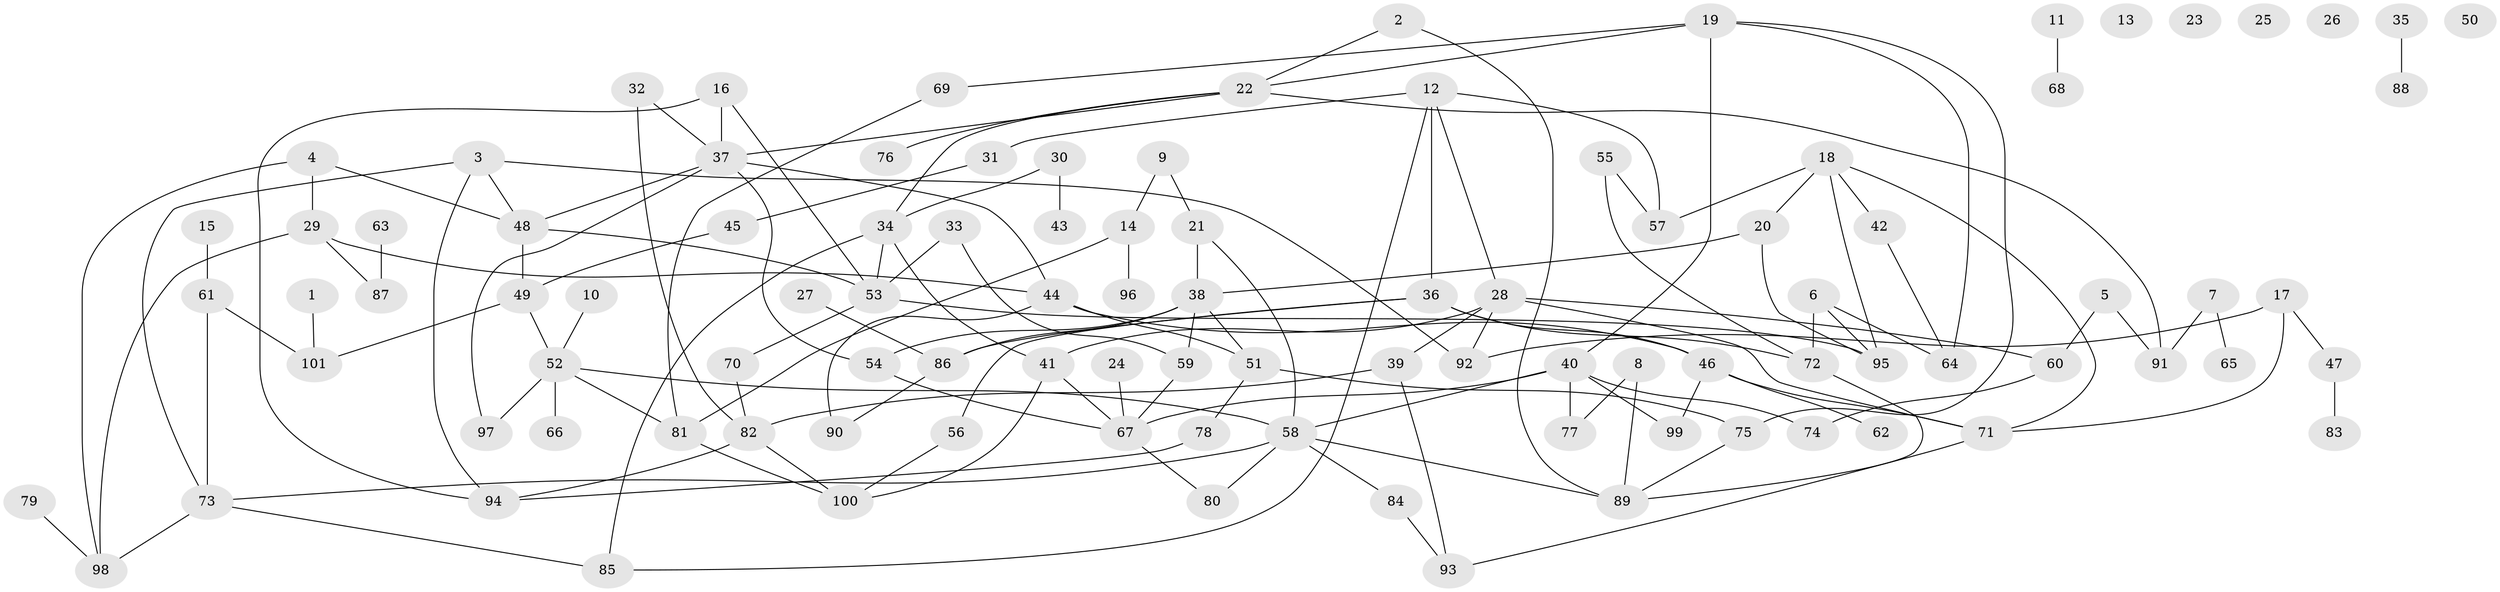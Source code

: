 // Generated by graph-tools (version 1.1) at 2025/25/03/09/25 03:25:21]
// undirected, 101 vertices, 146 edges
graph export_dot {
graph [start="1"]
  node [color=gray90,style=filled];
  1;
  2;
  3;
  4;
  5;
  6;
  7;
  8;
  9;
  10;
  11;
  12;
  13;
  14;
  15;
  16;
  17;
  18;
  19;
  20;
  21;
  22;
  23;
  24;
  25;
  26;
  27;
  28;
  29;
  30;
  31;
  32;
  33;
  34;
  35;
  36;
  37;
  38;
  39;
  40;
  41;
  42;
  43;
  44;
  45;
  46;
  47;
  48;
  49;
  50;
  51;
  52;
  53;
  54;
  55;
  56;
  57;
  58;
  59;
  60;
  61;
  62;
  63;
  64;
  65;
  66;
  67;
  68;
  69;
  70;
  71;
  72;
  73;
  74;
  75;
  76;
  77;
  78;
  79;
  80;
  81;
  82;
  83;
  84;
  85;
  86;
  87;
  88;
  89;
  90;
  91;
  92;
  93;
  94;
  95;
  96;
  97;
  98;
  99;
  100;
  101;
  1 -- 101;
  2 -- 22;
  2 -- 89;
  3 -- 48;
  3 -- 73;
  3 -- 92;
  3 -- 94;
  4 -- 29;
  4 -- 48;
  4 -- 98;
  5 -- 60;
  5 -- 91;
  6 -- 64;
  6 -- 72;
  6 -- 95;
  7 -- 65;
  7 -- 91;
  8 -- 77;
  8 -- 89;
  9 -- 14;
  9 -- 21;
  10 -- 52;
  11 -- 68;
  12 -- 28;
  12 -- 31;
  12 -- 36;
  12 -- 57;
  12 -- 85;
  14 -- 81;
  14 -- 96;
  15 -- 61;
  16 -- 37;
  16 -- 53;
  16 -- 94;
  17 -- 47;
  17 -- 71;
  17 -- 92;
  18 -- 20;
  18 -- 42;
  18 -- 57;
  18 -- 71;
  18 -- 95;
  19 -- 22;
  19 -- 40;
  19 -- 64;
  19 -- 69;
  19 -- 75;
  20 -- 38;
  20 -- 95;
  21 -- 38;
  21 -- 58;
  22 -- 34;
  22 -- 37;
  22 -- 76;
  22 -- 91;
  24 -- 67;
  27 -- 86;
  28 -- 39;
  28 -- 41;
  28 -- 60;
  28 -- 71;
  28 -- 92;
  29 -- 44;
  29 -- 87;
  29 -- 98;
  30 -- 34;
  30 -- 43;
  31 -- 45;
  32 -- 37;
  32 -- 82;
  33 -- 53;
  33 -- 59;
  34 -- 41;
  34 -- 53;
  34 -- 85;
  35 -- 88;
  36 -- 46;
  36 -- 56;
  36 -- 72;
  36 -- 86;
  37 -- 44;
  37 -- 48;
  37 -- 54;
  37 -- 97;
  38 -- 51;
  38 -- 54;
  38 -- 59;
  38 -- 86;
  39 -- 82;
  39 -- 93;
  40 -- 58;
  40 -- 67;
  40 -- 74;
  40 -- 77;
  40 -- 99;
  41 -- 67;
  41 -- 100;
  42 -- 64;
  44 -- 46;
  44 -- 51;
  44 -- 90;
  45 -- 49;
  46 -- 62;
  46 -- 71;
  46 -- 99;
  47 -- 83;
  48 -- 49;
  48 -- 53;
  49 -- 52;
  49 -- 101;
  51 -- 75;
  51 -- 78;
  52 -- 58;
  52 -- 66;
  52 -- 81;
  52 -- 97;
  53 -- 70;
  53 -- 95;
  54 -- 67;
  55 -- 57;
  55 -- 72;
  56 -- 100;
  58 -- 73;
  58 -- 80;
  58 -- 84;
  58 -- 89;
  59 -- 67;
  60 -- 74;
  61 -- 73;
  61 -- 101;
  63 -- 87;
  67 -- 80;
  69 -- 81;
  70 -- 82;
  71 -- 93;
  72 -- 89;
  73 -- 85;
  73 -- 98;
  75 -- 89;
  78 -- 94;
  79 -- 98;
  81 -- 100;
  82 -- 94;
  82 -- 100;
  84 -- 93;
  86 -- 90;
}

